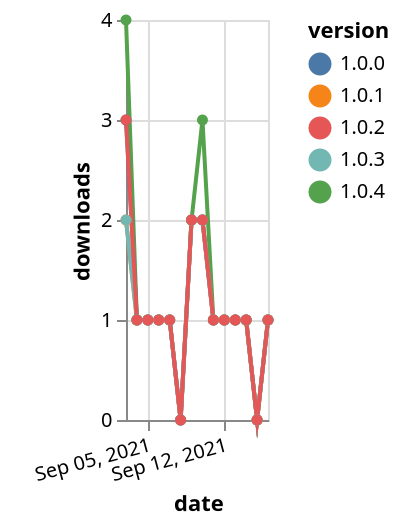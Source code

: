 {"$schema": "https://vega.github.io/schema/vega-lite/v5.json", "description": "A simple bar chart with embedded data.", "data": {"values": [{"date": "2021-09-03", "total": 78, "delta": 4, "version": "1.0.4"}, {"date": "2021-09-04", "total": 79, "delta": 1, "version": "1.0.4"}, {"date": "2021-09-05", "total": 80, "delta": 1, "version": "1.0.4"}, {"date": "2021-09-06", "total": 81, "delta": 1, "version": "1.0.4"}, {"date": "2021-09-07", "total": 82, "delta": 1, "version": "1.0.4"}, {"date": "2021-09-08", "total": 82, "delta": 0, "version": "1.0.4"}, {"date": "2021-09-09", "total": 84, "delta": 2, "version": "1.0.4"}, {"date": "2021-09-10", "total": 87, "delta": 3, "version": "1.0.4"}, {"date": "2021-09-11", "total": 88, "delta": 1, "version": "1.0.4"}, {"date": "2021-09-12", "total": 89, "delta": 1, "version": "1.0.4"}, {"date": "2021-09-13", "total": 90, "delta": 1, "version": "1.0.4"}, {"date": "2021-09-14", "total": 91, "delta": 1, "version": "1.0.4"}, {"date": "2021-09-15", "total": 91, "delta": 0, "version": "1.0.4"}, {"date": "2021-09-16", "total": 92, "delta": 1, "version": "1.0.4"}, {"date": "2021-09-03", "total": 57, "delta": 2, "version": "1.0.1"}, {"date": "2021-09-04", "total": 58, "delta": 1, "version": "1.0.1"}, {"date": "2021-09-05", "total": 59, "delta": 1, "version": "1.0.1"}, {"date": "2021-09-06", "total": 60, "delta": 1, "version": "1.0.1"}, {"date": "2021-09-07", "total": 61, "delta": 1, "version": "1.0.1"}, {"date": "2021-09-08", "total": 61, "delta": 0, "version": "1.0.1"}, {"date": "2021-09-09", "total": 63, "delta": 2, "version": "1.0.1"}, {"date": "2021-09-10", "total": 65, "delta": 2, "version": "1.0.1"}, {"date": "2021-09-11", "total": 66, "delta": 1, "version": "1.0.1"}, {"date": "2021-09-12", "total": 67, "delta": 1, "version": "1.0.1"}, {"date": "2021-09-13", "total": 68, "delta": 1, "version": "1.0.1"}, {"date": "2021-09-14", "total": 69, "delta": 1, "version": "1.0.1"}, {"date": "2021-09-15", "total": 69, "delta": 0, "version": "1.0.1"}, {"date": "2021-09-16", "total": 70, "delta": 1, "version": "1.0.1"}, {"date": "2021-09-03", "total": 69, "delta": 3, "version": "1.0.0"}, {"date": "2021-09-04", "total": 70, "delta": 1, "version": "1.0.0"}, {"date": "2021-09-05", "total": 71, "delta": 1, "version": "1.0.0"}, {"date": "2021-09-06", "total": 72, "delta": 1, "version": "1.0.0"}, {"date": "2021-09-07", "total": 73, "delta": 1, "version": "1.0.0"}, {"date": "2021-09-08", "total": 73, "delta": 0, "version": "1.0.0"}, {"date": "2021-09-09", "total": 75, "delta": 2, "version": "1.0.0"}, {"date": "2021-09-10", "total": 77, "delta": 2, "version": "1.0.0"}, {"date": "2021-09-11", "total": 78, "delta": 1, "version": "1.0.0"}, {"date": "2021-09-12", "total": 79, "delta": 1, "version": "1.0.0"}, {"date": "2021-09-13", "total": 80, "delta": 1, "version": "1.0.0"}, {"date": "2021-09-14", "total": 81, "delta": 1, "version": "1.0.0"}, {"date": "2021-09-15", "total": 81, "delta": 0, "version": "1.0.0"}, {"date": "2021-09-16", "total": 82, "delta": 1, "version": "1.0.0"}, {"date": "2021-09-03", "total": 60, "delta": 2, "version": "1.0.3"}, {"date": "2021-09-04", "total": 61, "delta": 1, "version": "1.0.3"}, {"date": "2021-09-05", "total": 62, "delta": 1, "version": "1.0.3"}, {"date": "2021-09-06", "total": 63, "delta": 1, "version": "1.0.3"}, {"date": "2021-09-07", "total": 64, "delta": 1, "version": "1.0.3"}, {"date": "2021-09-08", "total": 64, "delta": 0, "version": "1.0.3"}, {"date": "2021-09-09", "total": 66, "delta": 2, "version": "1.0.3"}, {"date": "2021-09-10", "total": 68, "delta": 2, "version": "1.0.3"}, {"date": "2021-09-11", "total": 69, "delta": 1, "version": "1.0.3"}, {"date": "2021-09-12", "total": 70, "delta": 1, "version": "1.0.3"}, {"date": "2021-09-13", "total": 71, "delta": 1, "version": "1.0.3"}, {"date": "2021-09-14", "total": 72, "delta": 1, "version": "1.0.3"}, {"date": "2021-09-15", "total": 72, "delta": 0, "version": "1.0.3"}, {"date": "2021-09-16", "total": 73, "delta": 1, "version": "1.0.3"}, {"date": "2021-09-03", "total": 66, "delta": 3, "version": "1.0.2"}, {"date": "2021-09-04", "total": 67, "delta": 1, "version": "1.0.2"}, {"date": "2021-09-05", "total": 68, "delta": 1, "version": "1.0.2"}, {"date": "2021-09-06", "total": 69, "delta": 1, "version": "1.0.2"}, {"date": "2021-09-07", "total": 70, "delta": 1, "version": "1.0.2"}, {"date": "2021-09-08", "total": 70, "delta": 0, "version": "1.0.2"}, {"date": "2021-09-09", "total": 72, "delta": 2, "version": "1.0.2"}, {"date": "2021-09-10", "total": 74, "delta": 2, "version": "1.0.2"}, {"date": "2021-09-11", "total": 75, "delta": 1, "version": "1.0.2"}, {"date": "2021-09-12", "total": 76, "delta": 1, "version": "1.0.2"}, {"date": "2021-09-13", "total": 77, "delta": 1, "version": "1.0.2"}, {"date": "2021-09-14", "total": 78, "delta": 1, "version": "1.0.2"}, {"date": "2021-09-15", "total": 78, "delta": 0, "version": "1.0.2"}, {"date": "2021-09-16", "total": 79, "delta": 1, "version": "1.0.2"}]}, "width": "container", "mark": {"type": "line", "point": {"filled": true}}, "encoding": {"x": {"field": "date", "type": "temporal", "timeUnit": "yearmonthdate", "title": "date", "axis": {"labelAngle": -15}}, "y": {"field": "delta", "type": "quantitative", "title": "downloads"}, "color": {"field": "version", "type": "nominal"}, "tooltip": {"field": "delta"}}}
